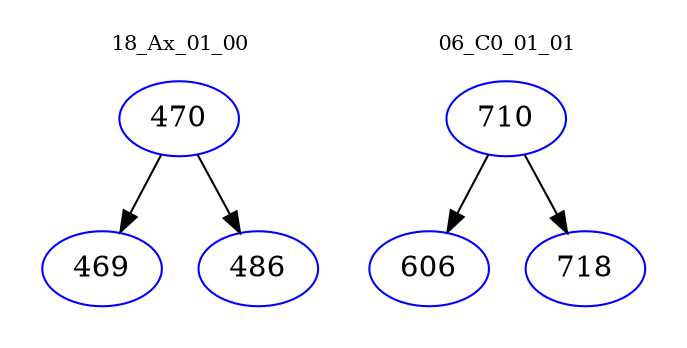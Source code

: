 digraph{
subgraph cluster_0 {
color = white
label = "18_Ax_01_00";
fontsize=10;
T0_470 [label="470", color="blue"]
T0_470 -> T0_469 [color="black"]
T0_469 [label="469", color="blue"]
T0_470 -> T0_486 [color="black"]
T0_486 [label="486", color="blue"]
}
subgraph cluster_1 {
color = white
label = "06_C0_01_01";
fontsize=10;
T1_710 [label="710", color="blue"]
T1_710 -> T1_606 [color="black"]
T1_606 [label="606", color="blue"]
T1_710 -> T1_718 [color="black"]
T1_718 [label="718", color="blue"]
}
}
